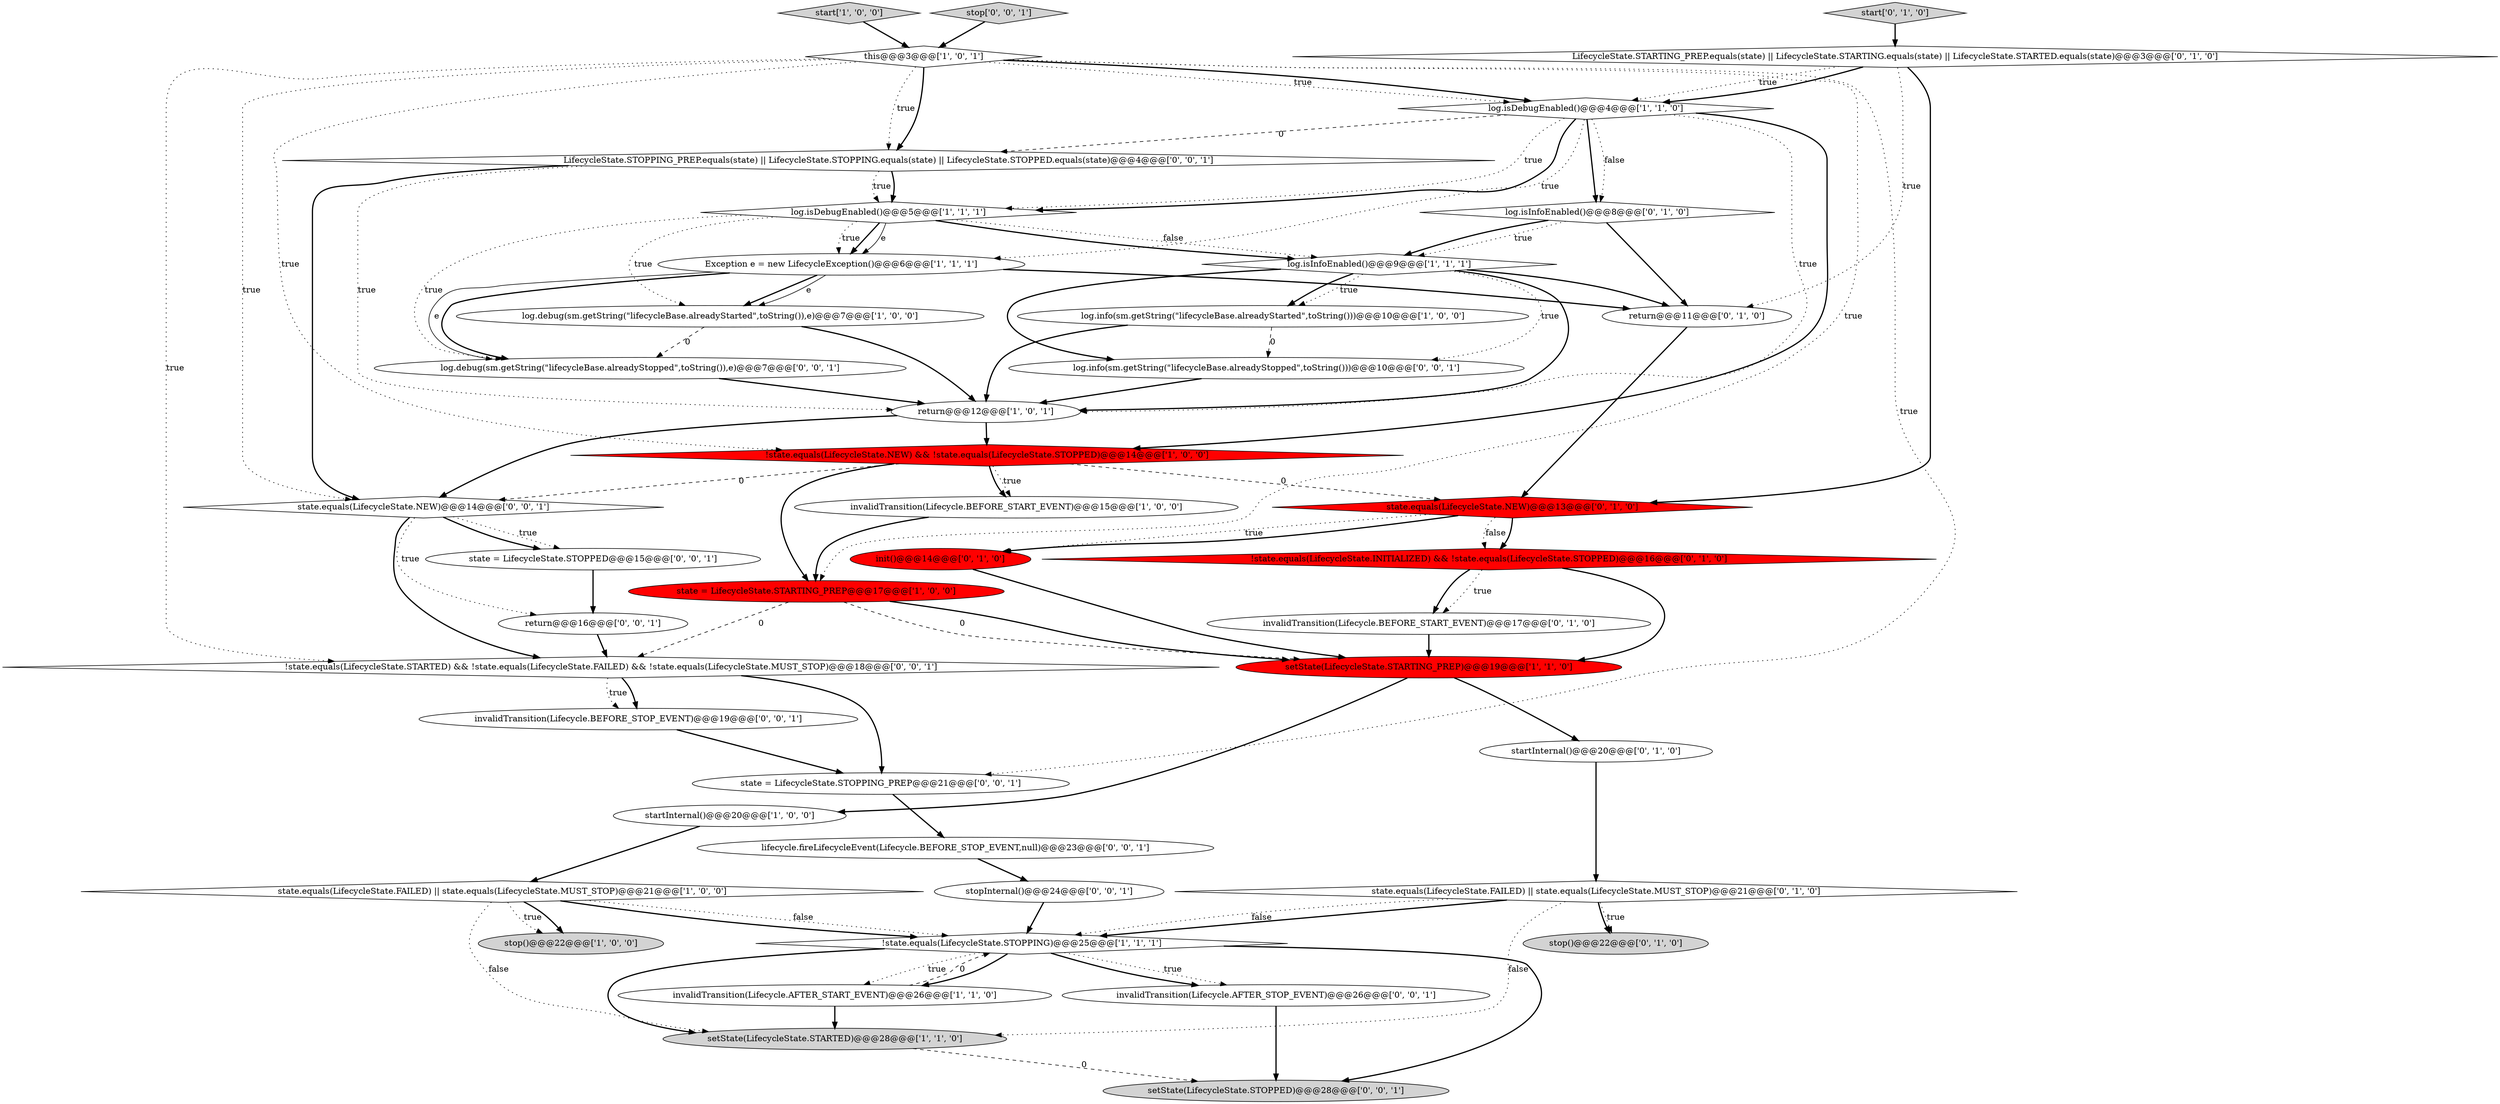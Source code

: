 digraph {
38 [style = filled, label = "invalidTransition(Lifecycle.AFTER_STOP_EVENT)@@@26@@@['0', '0', '1']", fillcolor = white, shape = ellipse image = "AAA0AAABBB3BBB"];
8 [style = filled, label = "!state.equals(LifecycleState.NEW) && !state.equals(LifecycleState.STOPPED)@@@14@@@['1', '0', '0']", fillcolor = red, shape = diamond image = "AAA1AAABBB1BBB"];
14 [style = filled, label = "state.equals(LifecycleState.FAILED) || state.equals(LifecycleState.MUST_STOP)@@@21@@@['1', '0', '0']", fillcolor = white, shape = diamond image = "AAA0AAABBB1BBB"];
22 [style = filled, label = "return@@@11@@@['0', '1', '0']", fillcolor = white, shape = ellipse image = "AAA0AAABBB2BBB"];
35 [style = filled, label = "log.debug(sm.getString(\"lifecycleBase.alreadyStopped\",toString()),e)@@@7@@@['0', '0', '1']", fillcolor = white, shape = ellipse image = "AAA0AAABBB3BBB"];
24 [style = filled, label = "init()@@@14@@@['0', '1', '0']", fillcolor = red, shape = ellipse image = "AAA1AAABBB2BBB"];
19 [style = filled, label = "log.isInfoEnabled()@@@8@@@['0', '1', '0']", fillcolor = white, shape = diamond image = "AAA0AAABBB2BBB"];
1 [style = filled, label = "log.debug(sm.getString(\"lifecycleBase.alreadyStarted\",toString()),e)@@@7@@@['1', '0', '0']", fillcolor = white, shape = ellipse image = "AAA0AAABBB1BBB"];
7 [style = filled, label = "log.isDebugEnabled()@@@4@@@['1', '1', '0']", fillcolor = white, shape = diamond image = "AAA0AAABBB1BBB"];
26 [style = filled, label = "!state.equals(LifecycleState.INITIALIZED) && !state.equals(LifecycleState.STOPPED)@@@16@@@['0', '1', '0']", fillcolor = red, shape = diamond image = "AAA1AAABBB2BBB"];
10 [style = filled, label = "log.info(sm.getString(\"lifecycleBase.alreadyStarted\",toString()))@@@10@@@['1', '0', '0']", fillcolor = white, shape = ellipse image = "AAA0AAABBB1BBB"];
31 [style = filled, label = "invalidTransition(Lifecycle.BEFORE_STOP_EVENT)@@@19@@@['0', '0', '1']", fillcolor = white, shape = ellipse image = "AAA0AAABBB3BBB"];
34 [style = filled, label = "lifecycle.fireLifecycleEvent(Lifecycle.BEFORE_STOP_EVENT,null)@@@23@@@['0', '0', '1']", fillcolor = white, shape = ellipse image = "AAA0AAABBB3BBB"];
32 [style = filled, label = "state = LifecycleState.STOPPING_PREP@@@21@@@['0', '0', '1']", fillcolor = white, shape = ellipse image = "AAA0AAABBB3BBB"];
0 [style = filled, label = "setState(LifecycleState.STARTED)@@@28@@@['1', '1', '0']", fillcolor = lightgray, shape = ellipse image = "AAA0AAABBB1BBB"];
27 [style = filled, label = "invalidTransition(Lifecycle.BEFORE_START_EVENT)@@@17@@@['0', '1', '0']", fillcolor = white, shape = ellipse image = "AAA0AAABBB2BBB"];
20 [style = filled, label = "startInternal()@@@20@@@['0', '1', '0']", fillcolor = white, shape = ellipse image = "AAA0AAABBB2BBB"];
15 [style = filled, label = "this@@@3@@@['1', '0', '1']", fillcolor = white, shape = diamond image = "AAA0AAABBB1BBB"];
16 [style = filled, label = "setState(LifecycleState.STARTING_PREP)@@@19@@@['1', '1', '0']", fillcolor = red, shape = ellipse image = "AAA1AAABBB1BBB"];
13 [style = filled, label = "return@@@12@@@['1', '0', '1']", fillcolor = white, shape = ellipse image = "AAA0AAABBB1BBB"];
21 [style = filled, label = "start['0', '1', '0']", fillcolor = lightgray, shape = diamond image = "AAA0AAABBB2BBB"];
23 [style = filled, label = "state.equals(LifecycleState.NEW)@@@13@@@['0', '1', '0']", fillcolor = red, shape = diamond image = "AAA1AAABBB2BBB"];
40 [style = filled, label = "stop['0', '0', '1']", fillcolor = lightgray, shape = diamond image = "AAA0AAABBB3BBB"];
2 [style = filled, label = "invalidTransition(Lifecycle.BEFORE_START_EVENT)@@@15@@@['1', '0', '0']", fillcolor = white, shape = ellipse image = "AAA0AAABBB1BBB"];
42 [style = filled, label = "state.equals(LifecycleState.NEW)@@@14@@@['0', '0', '1']", fillcolor = white, shape = diamond image = "AAA0AAABBB3BBB"];
5 [style = filled, label = "startInternal()@@@20@@@['1', '0', '0']", fillcolor = white, shape = ellipse image = "AAA0AAABBB1BBB"];
39 [style = filled, label = "return@@@16@@@['0', '0', '1']", fillcolor = white, shape = ellipse image = "AAA0AAABBB3BBB"];
43 [style = filled, label = "state = LifecycleState.STOPPED@@@15@@@['0', '0', '1']", fillcolor = white, shape = ellipse image = "AAA0AAABBB3BBB"];
28 [style = filled, label = "LifecycleState.STARTING_PREP.equals(state) || LifecycleState.STARTING.equals(state) || LifecycleState.STARTED.equals(state)@@@3@@@['0', '1', '0']", fillcolor = white, shape = diamond image = "AAA0AAABBB2BBB"];
36 [style = filled, label = "setState(LifecycleState.STOPPED)@@@28@@@['0', '0', '1']", fillcolor = lightgray, shape = ellipse image = "AAA0AAABBB3BBB"];
30 [style = filled, label = "!state.equals(LifecycleState.STARTED) && !state.equals(LifecycleState.FAILED) && !state.equals(LifecycleState.MUST_STOP)@@@18@@@['0', '0', '1']", fillcolor = white, shape = diamond image = "AAA0AAABBB3BBB"];
37 [style = filled, label = "LifecycleState.STOPPING_PREP.equals(state) || LifecycleState.STOPPING.equals(state) || LifecycleState.STOPPED.equals(state)@@@4@@@['0', '0', '1']", fillcolor = white, shape = diamond image = "AAA0AAABBB3BBB"];
17 [style = filled, label = "log.isDebugEnabled()@@@5@@@['1', '1', '1']", fillcolor = white, shape = diamond image = "AAA0AAABBB1BBB"];
3 [style = filled, label = "invalidTransition(Lifecycle.AFTER_START_EVENT)@@@26@@@['1', '1', '0']", fillcolor = white, shape = ellipse image = "AAA0AAABBB1BBB"];
18 [style = filled, label = "Exception e = new LifecycleException()@@@6@@@['1', '1', '1']", fillcolor = white, shape = ellipse image = "AAA0AAABBB1BBB"];
9 [style = filled, label = "state = LifecycleState.STARTING_PREP@@@17@@@['1', '0', '0']", fillcolor = red, shape = ellipse image = "AAA1AAABBB1BBB"];
29 [style = filled, label = "state.equals(LifecycleState.FAILED) || state.equals(LifecycleState.MUST_STOP)@@@21@@@['0', '1', '0']", fillcolor = white, shape = diamond image = "AAA0AAABBB2BBB"];
41 [style = filled, label = "log.info(sm.getString(\"lifecycleBase.alreadyStopped\",toString()))@@@10@@@['0', '0', '1']", fillcolor = white, shape = ellipse image = "AAA0AAABBB3BBB"];
6 [style = filled, label = "!state.equals(LifecycleState.STOPPING)@@@25@@@['1', '1', '1']", fillcolor = white, shape = diamond image = "AAA0AAABBB1BBB"];
33 [style = filled, label = "stopInternal()@@@24@@@['0', '0', '1']", fillcolor = white, shape = ellipse image = "AAA0AAABBB3BBB"];
12 [style = filled, label = "start['1', '0', '0']", fillcolor = lightgray, shape = diamond image = "AAA0AAABBB1BBB"];
25 [style = filled, label = "stop()@@@22@@@['0', '1', '0']", fillcolor = lightgray, shape = ellipse image = "AAA0AAABBB2BBB"];
4 [style = filled, label = "log.isInfoEnabled()@@@9@@@['1', '1', '1']", fillcolor = white, shape = diamond image = "AAA0AAABBB1BBB"];
11 [style = filled, label = "stop()@@@22@@@['1', '0', '0']", fillcolor = lightgray, shape = ellipse image = "AAA0AAABBB1BBB"];
6->3 [style = bold, label=""];
17->1 [style = dotted, label="true"];
17->35 [style = dotted, label="true"];
40->15 [style = bold, label=""];
32->34 [style = bold, label=""];
15->7 [style = dotted, label="true"];
7->8 [style = bold, label=""];
1->13 [style = bold, label=""];
17->18 [style = solid, label="e"];
9->16 [style = bold, label=""];
15->9 [style = dotted, label="true"];
21->28 [style = bold, label=""];
6->38 [style = dotted, label="true"];
15->30 [style = dotted, label="true"];
29->6 [style = bold, label=""];
10->41 [style = dashed, label="0"];
18->22 [style = bold, label=""];
14->0 [style = dotted, label="false"];
15->8 [style = dotted, label="true"];
28->7 [style = dotted, label="true"];
18->35 [style = bold, label=""];
14->11 [style = dotted, label="true"];
0->36 [style = dashed, label="0"];
6->3 [style = dotted, label="true"];
14->11 [style = bold, label=""];
41->13 [style = bold, label=""];
9->30 [style = dashed, label="0"];
7->13 [style = dotted, label="true"];
34->33 [style = bold, label=""];
2->9 [style = bold, label=""];
27->16 [style = bold, label=""];
22->23 [style = bold, label=""];
3->0 [style = bold, label=""];
8->42 [style = dashed, label="0"];
15->42 [style = dotted, label="true"];
26->16 [style = bold, label=""];
26->27 [style = bold, label=""];
6->38 [style = bold, label=""];
29->0 [style = dotted, label="false"];
14->6 [style = dotted, label="false"];
18->1 [style = bold, label=""];
19->4 [style = dotted, label="true"];
42->43 [style = dotted, label="true"];
7->17 [style = dotted, label="true"];
16->20 [style = bold, label=""];
19->22 [style = bold, label=""];
23->24 [style = dotted, label="true"];
14->6 [style = bold, label=""];
4->22 [style = bold, label=""];
18->35 [style = solid, label="e"];
42->39 [style = dotted, label="true"];
4->10 [style = bold, label=""];
9->16 [style = dashed, label="0"];
7->17 [style = bold, label=""];
1->35 [style = dashed, label="0"];
13->42 [style = bold, label=""];
17->18 [style = dotted, label="true"];
17->4 [style = dotted, label="false"];
4->10 [style = dotted, label="true"];
8->2 [style = dotted, label="true"];
31->32 [style = bold, label=""];
26->27 [style = dotted, label="true"];
4->13 [style = bold, label=""];
30->32 [style = bold, label=""];
4->41 [style = bold, label=""];
15->32 [style = dotted, label="true"];
10->13 [style = bold, label=""];
8->2 [style = bold, label=""];
28->23 [style = bold, label=""];
30->31 [style = bold, label=""];
18->1 [style = solid, label="e"];
28->22 [style = dotted, label="true"];
7->18 [style = dotted, label="true"];
16->5 [style = bold, label=""];
15->37 [style = dotted, label="true"];
15->37 [style = bold, label=""];
7->19 [style = bold, label=""];
43->39 [style = bold, label=""];
17->4 [style = bold, label=""];
37->42 [style = bold, label=""];
30->31 [style = dotted, label="true"];
29->25 [style = dotted, label="true"];
29->6 [style = dotted, label="false"];
3->6 [style = dashed, label="0"];
42->43 [style = bold, label=""];
15->7 [style = bold, label=""];
20->29 [style = bold, label=""];
33->6 [style = bold, label=""];
37->17 [style = bold, label=""];
12->15 [style = bold, label=""];
28->7 [style = bold, label=""];
23->26 [style = bold, label=""];
29->25 [style = bold, label=""];
38->36 [style = bold, label=""];
6->0 [style = bold, label=""];
23->26 [style = dotted, label="false"];
5->14 [style = bold, label=""];
6->36 [style = bold, label=""];
39->30 [style = bold, label=""];
37->17 [style = dotted, label="true"];
24->16 [style = bold, label=""];
23->24 [style = bold, label=""];
42->30 [style = bold, label=""];
8->9 [style = bold, label=""];
4->41 [style = dotted, label="true"];
7->37 [style = dashed, label="0"];
7->19 [style = dotted, label="false"];
19->4 [style = bold, label=""];
13->8 [style = bold, label=""];
35->13 [style = bold, label=""];
37->13 [style = dotted, label="true"];
17->18 [style = bold, label=""];
8->23 [style = dashed, label="0"];
}
